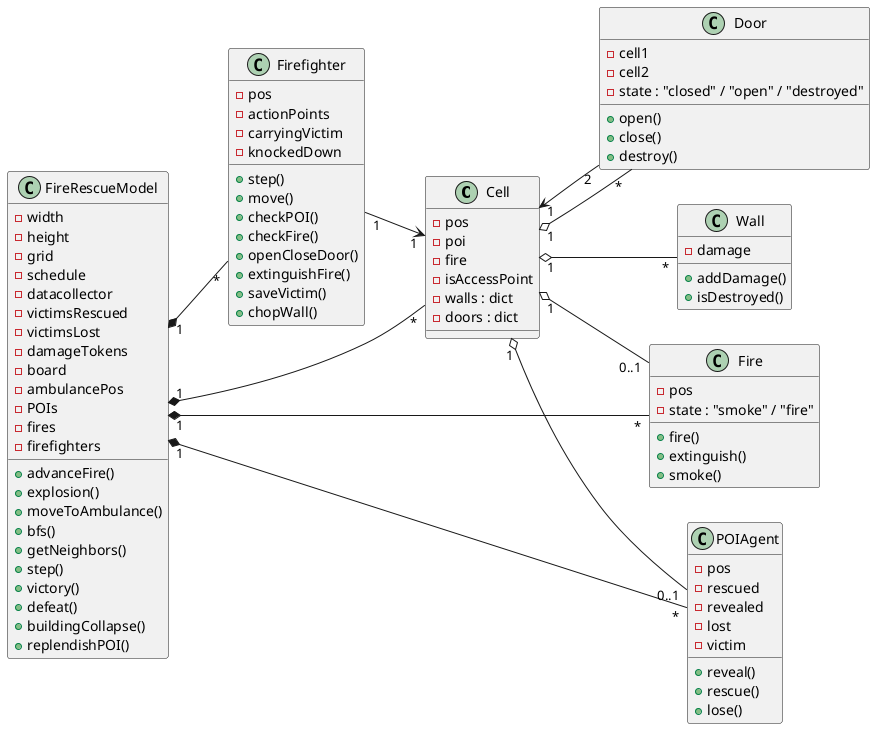 @startuml Diagrama de clases Flash Point Fire rescue

left to right direction

class Cell {
  - pos
  - poi
  - fire
  - isAccessPoint
  - walls : dict
  - doors : dict
}

class Door {
  - cell1
  - cell2
  - state : "closed" / "open" / "destroyed"
  + open()
  + close()
  + destroy()
}

class Fire {
  - pos
  - state : "smoke" / "fire"
  + fire()
  + extinguish()
  + smoke()
}

class Firefighter {
  - pos
  - actionPoints
  - carryingVictim
  - knockedDown
  + step()
  + move()
  + checkPOI()
  + checkFire()
  + openCloseDoor()
  + extinguishFire()
  + saveVictim()
  + chopWall()
}

class FireRescueModel {
  - width
  - height
  - grid
  - schedule
  - datacollector
  - victimsRescued
  - victimsLost
  - damageTokens
  - board
  - ambulancePos
  - POIs
  - fires
  - firefighters
  + advanceFire()
  + explosion()
  + moveToAmbulance()
  + bfs()
  + getNeighbors()
  + step()
  + victory()
  + defeat()
  + buildingCollapse()
  + replendishPOI()
}

class POIAgent {
  - pos
  - rescued
  - revealed
  - lost
  - victim
  + reveal()
  + rescue()
  + lose()
}

class Wall {
  - damage
  + addDamage()
  + isDestroyed()
}

' Relaciones
FireRescueModel "1" *-- "*" Firefighter
FireRescueModel "1" *-- "*" Fire
FireRescueModel "1" *-- "*" POIAgent
FireRescueModel "1" *-- "*" Cell

Cell "1" o-- "*" Wall
Cell "1" o-- "*" Door
Cell "1" o-- "0..1" Fire
Cell "1" o-- "0..1" POIAgent

Firefighter "1" --> "1" Cell
Door "2" --> "1" Cell
@enduml
